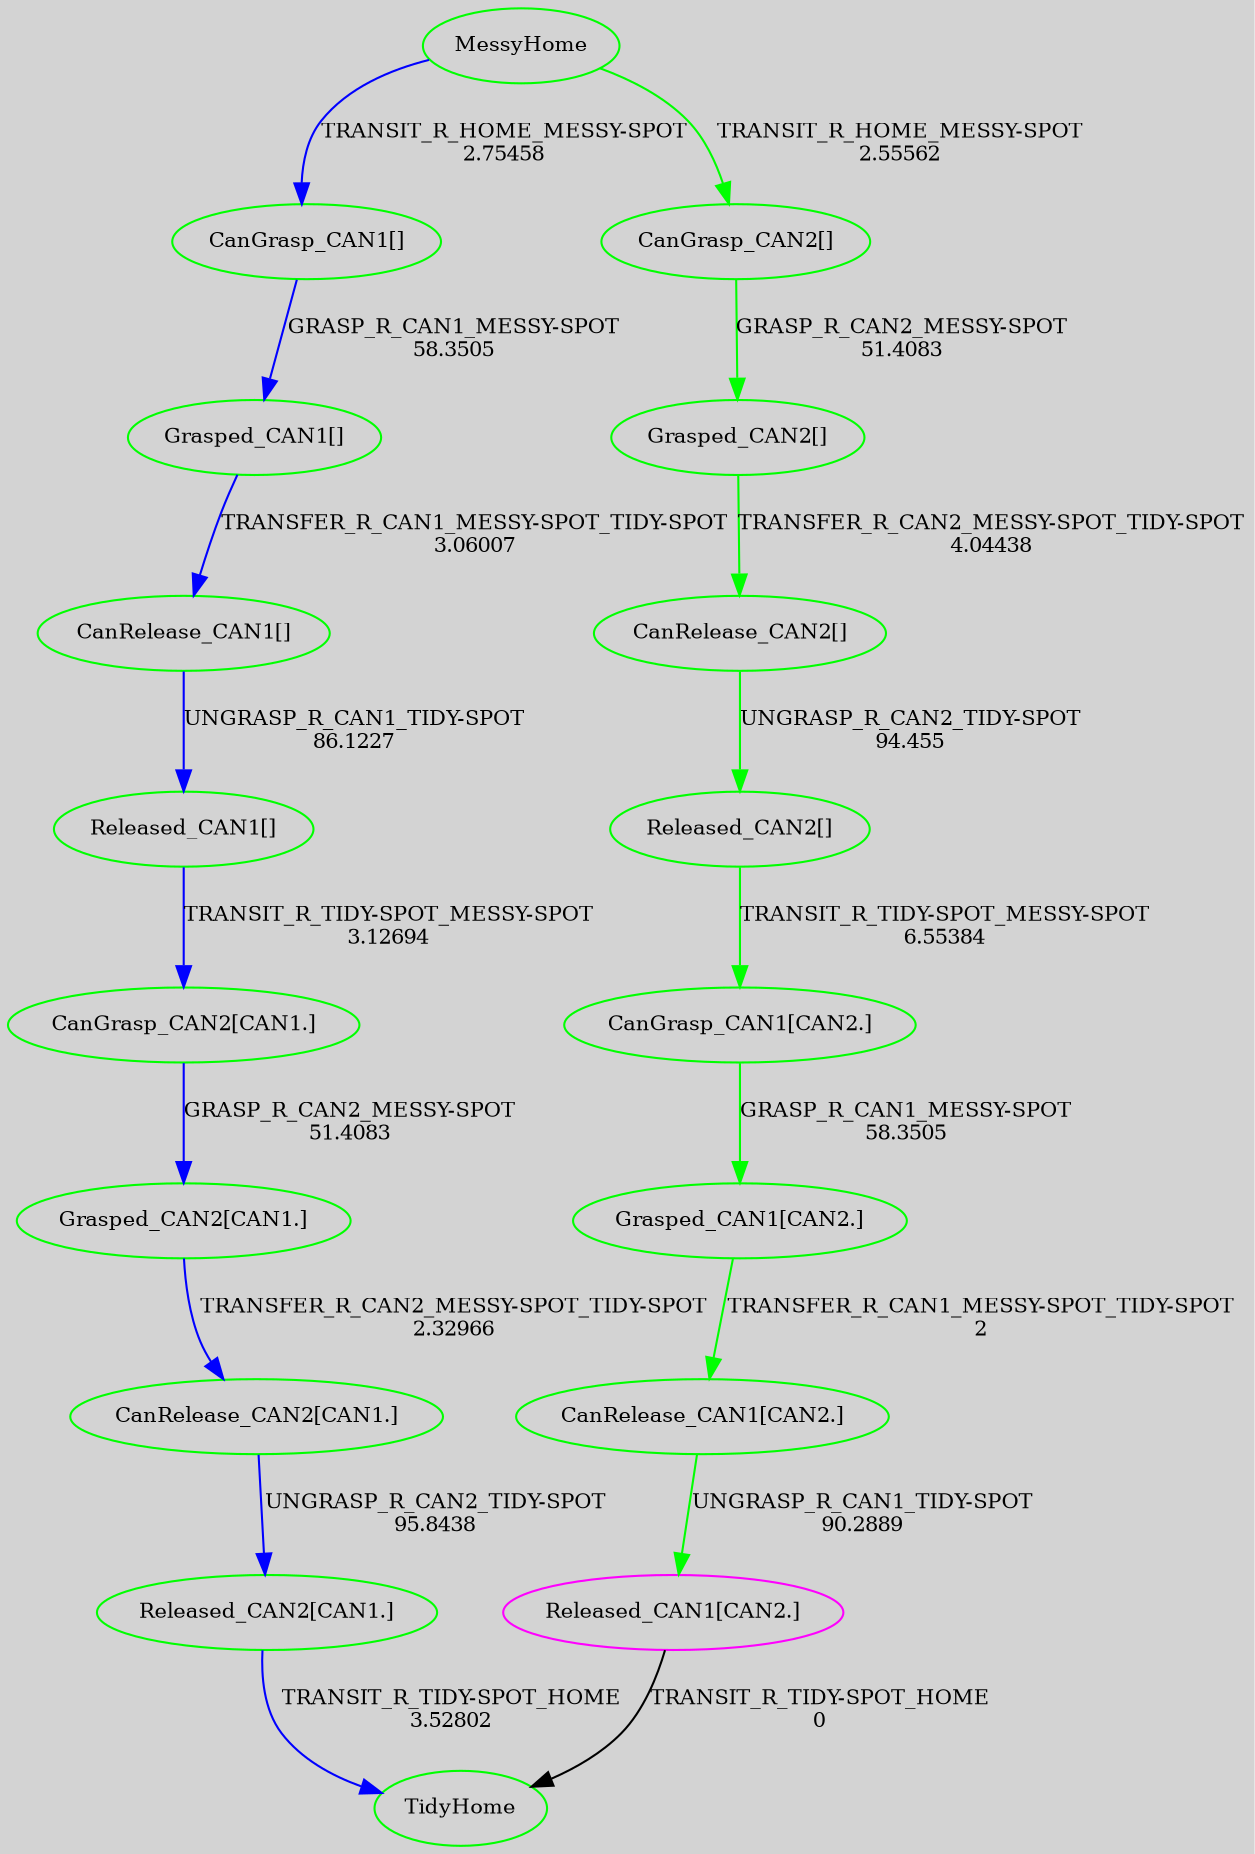 digraph G {
graph [bgcolor=lightgrey]
0[label="MessyHome",fontsize="10",color="green"];
1[label="TidyHome",fontsize="10",color="green"];
2[label="CanGrasp_CAN1[]",fontsize="10",color="green"];
3[label="Grasped_CAN1[]",fontsize="10",color="green"];
4[label="CanRelease_CAN1[]",fontsize="10",color="green"];
5[label="Released_CAN1[]",fontsize="10",color="green"];
6[label="CanGrasp_CAN2[CAN1.]",fontsize="10",color="green"];
7[label="Grasped_CAN2[CAN1.]",fontsize="10",color="green"];
8[label="CanRelease_CAN2[CAN1.]",fontsize="10",color="green"];
9[label="Released_CAN2[CAN1.]",fontsize="10",color="green"];
10[label="CanGrasp_CAN2[]",fontsize="10",color="green"];
11[label="Grasped_CAN2[]",fontsize="10",color="green"];
12[label="CanRelease_CAN2[]",fontsize="10",color="green"];
13[label="Released_CAN2[]",fontsize="10",color="green"];
14[label="CanGrasp_CAN1[CAN2.]",fontsize="10",color="green"];
15[label="Grasped_CAN1[CAN2.]",fontsize="10",color="green"];
16[label="CanRelease_CAN1[CAN2.]",fontsize="10",color="green"];
17[label="Released_CAN1[CAN2.]",fontsize="10",color="magenta"];
0->2 [label="TRANSIT_R_HOME_MESSY-SPOT\n2.75458",fontsize="10",color="blue"];
2->3 [label="GRASP_R_CAN1_MESSY-SPOT\n58.3505",fontsize="10",color="blue"];
3->4 [label="TRANSFER_R_CAN1_MESSY-SPOT_TIDY-SPOT\n3.06007",fontsize="10",color="blue"];
4->5 [label="UNGRASP_R_CAN1_TIDY-SPOT\n86.1227",fontsize="10",color="blue"];
5->6 [label="TRANSIT_R_TIDY-SPOT_MESSY-SPOT\n3.12694",fontsize="10",color="blue"];
6->7 [label="GRASP_R_CAN2_MESSY-SPOT\n51.4083",fontsize="10",color="blue"];
7->8 [label="TRANSFER_R_CAN2_MESSY-SPOT_TIDY-SPOT\n2.32966",fontsize="10",color="blue"];
8->9 [label="UNGRASP_R_CAN2_TIDY-SPOT\n95.8438",fontsize="10",color="blue"];
9->1 [label="TRANSIT_R_TIDY-SPOT_HOME\n3.52802",fontsize="10",color="blue"];
0->10 [label="TRANSIT_R_HOME_MESSY-SPOT\n2.55562",fontsize="10",color="green"];
10->11 [label="GRASP_R_CAN2_MESSY-SPOT\n51.4083",fontsize="10",color="green"];
11->12 [label="TRANSFER_R_CAN2_MESSY-SPOT_TIDY-SPOT\n4.04438",fontsize="10",color="green"];
12->13 [label="UNGRASP_R_CAN2_TIDY-SPOT\n94.455",fontsize="10",color="green"];
13->14 [label="TRANSIT_R_TIDY-SPOT_MESSY-SPOT\n6.55384",fontsize="10",color="green"];
14->15 [label="GRASP_R_CAN1_MESSY-SPOT\n58.3505",fontsize="10",color="green"];
15->16 [label="TRANSFER_R_CAN1_MESSY-SPOT_TIDY-SPOT\n2",fontsize="10",color="green"];
16->17 [label="UNGRASP_R_CAN1_TIDY-SPOT\n90.2889",fontsize="10",color="green"];
17->1 [label="TRANSIT_R_TIDY-SPOT_HOME\n0",fontsize="10"];
}
